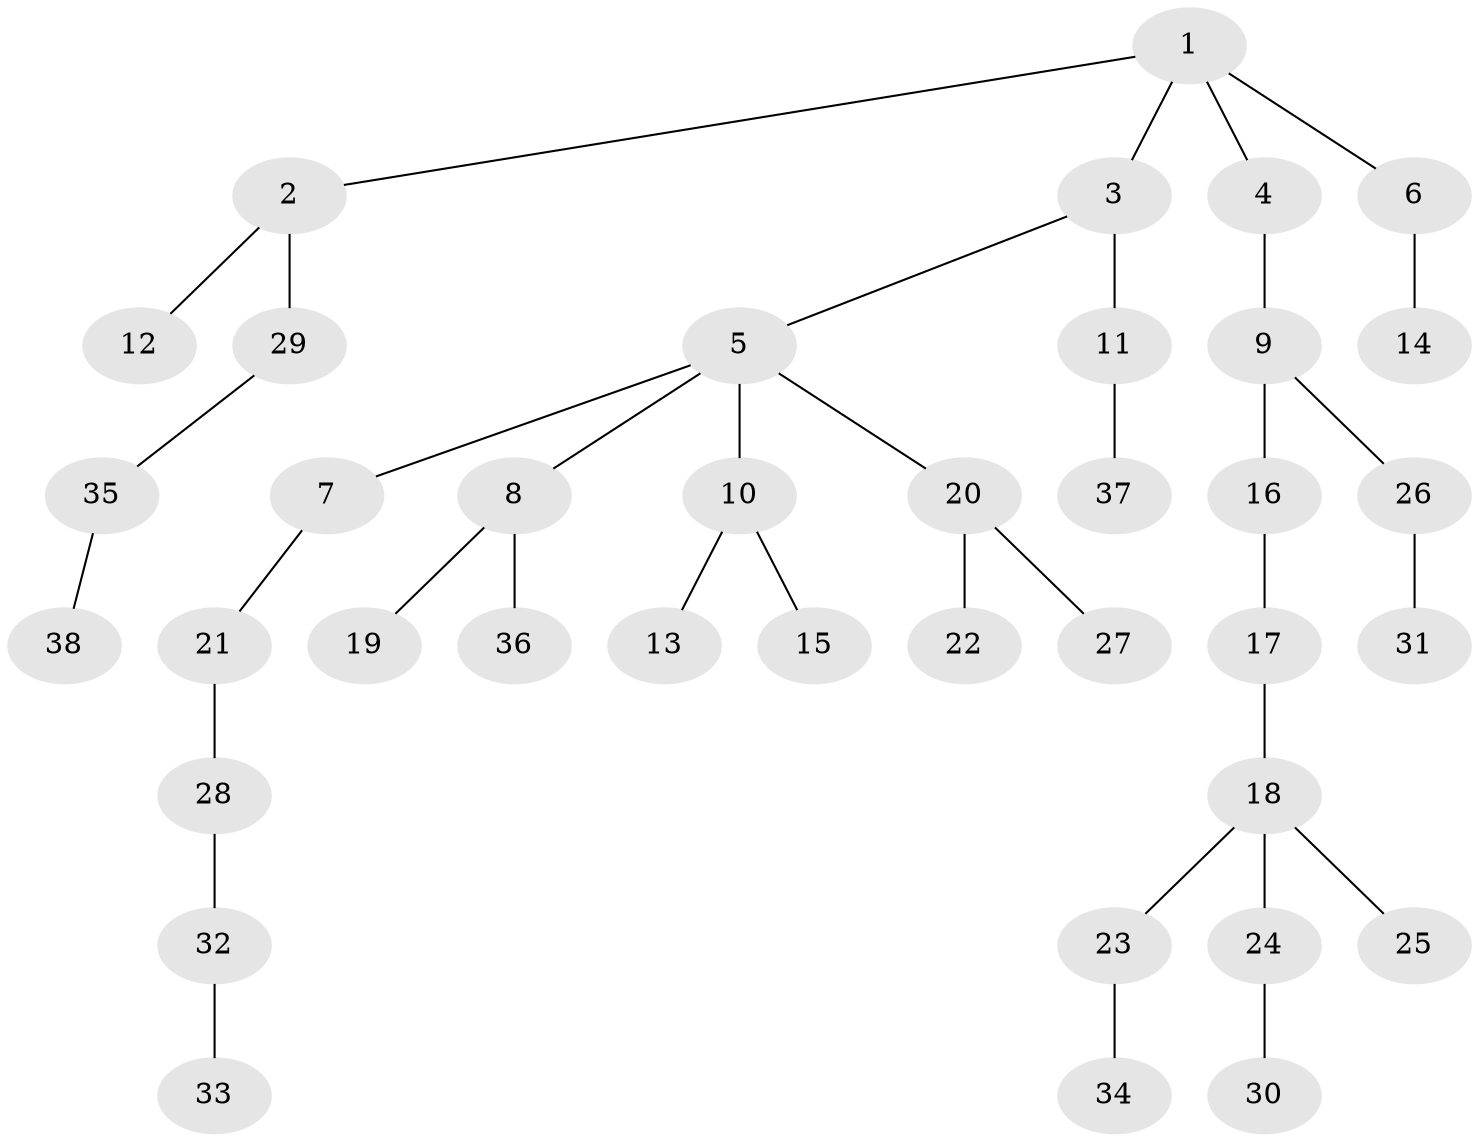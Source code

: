 // original degree distribution, {4: 0.06451612903225806, 3: 0.1935483870967742, 2: 0.22580645161290322, 5: 0.016129032258064516, 1: 0.4838709677419355, 7: 0.016129032258064516}
// Generated by graph-tools (version 1.1) at 2025/51/03/04/25 22:51:31]
// undirected, 38 vertices, 37 edges
graph export_dot {
  node [color=gray90,style=filled];
  1;
  2;
  3;
  4;
  5;
  6;
  7;
  8;
  9;
  10;
  11;
  12;
  13;
  14;
  15;
  16;
  17;
  18;
  19;
  20;
  21;
  22;
  23;
  24;
  25;
  26;
  27;
  28;
  29;
  30;
  31;
  32;
  33;
  34;
  35;
  36;
  37;
  38;
  1 -- 2 [weight=1.0];
  1 -- 3 [weight=1.0];
  1 -- 4 [weight=1.0];
  1 -- 6 [weight=1.0];
  2 -- 12 [weight=1.0];
  2 -- 29 [weight=1.0];
  3 -- 5 [weight=1.0];
  3 -- 11 [weight=1.0];
  4 -- 9 [weight=1.0];
  5 -- 7 [weight=1.0];
  5 -- 8 [weight=1.0];
  5 -- 10 [weight=1.0];
  5 -- 20 [weight=1.0];
  6 -- 14 [weight=1.0];
  7 -- 21 [weight=1.0];
  8 -- 19 [weight=1.0];
  8 -- 36 [weight=1.0];
  9 -- 16 [weight=1.0];
  9 -- 26 [weight=1.0];
  10 -- 13 [weight=1.0];
  10 -- 15 [weight=1.0];
  11 -- 37 [weight=1.0];
  16 -- 17 [weight=1.0];
  17 -- 18 [weight=1.0];
  18 -- 23 [weight=1.0];
  18 -- 24 [weight=3.0];
  18 -- 25 [weight=1.0];
  20 -- 22 [weight=1.0];
  20 -- 27 [weight=1.0];
  21 -- 28 [weight=1.0];
  23 -- 34 [weight=1.0];
  24 -- 30 [weight=1.0];
  26 -- 31 [weight=1.0];
  28 -- 32 [weight=1.0];
  29 -- 35 [weight=1.0];
  32 -- 33 [weight=1.0];
  35 -- 38 [weight=1.0];
}
